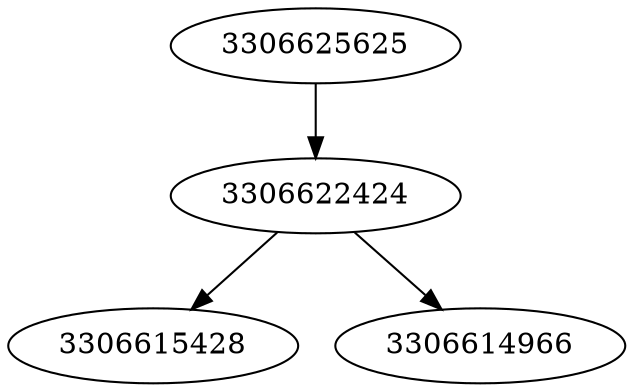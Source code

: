 strict digraph  {
3306622424;
3306625625;
3306615428;
3306614966;
3306622424 -> 3306614966;
3306622424 -> 3306615428;
3306625625 -> 3306622424;
}

